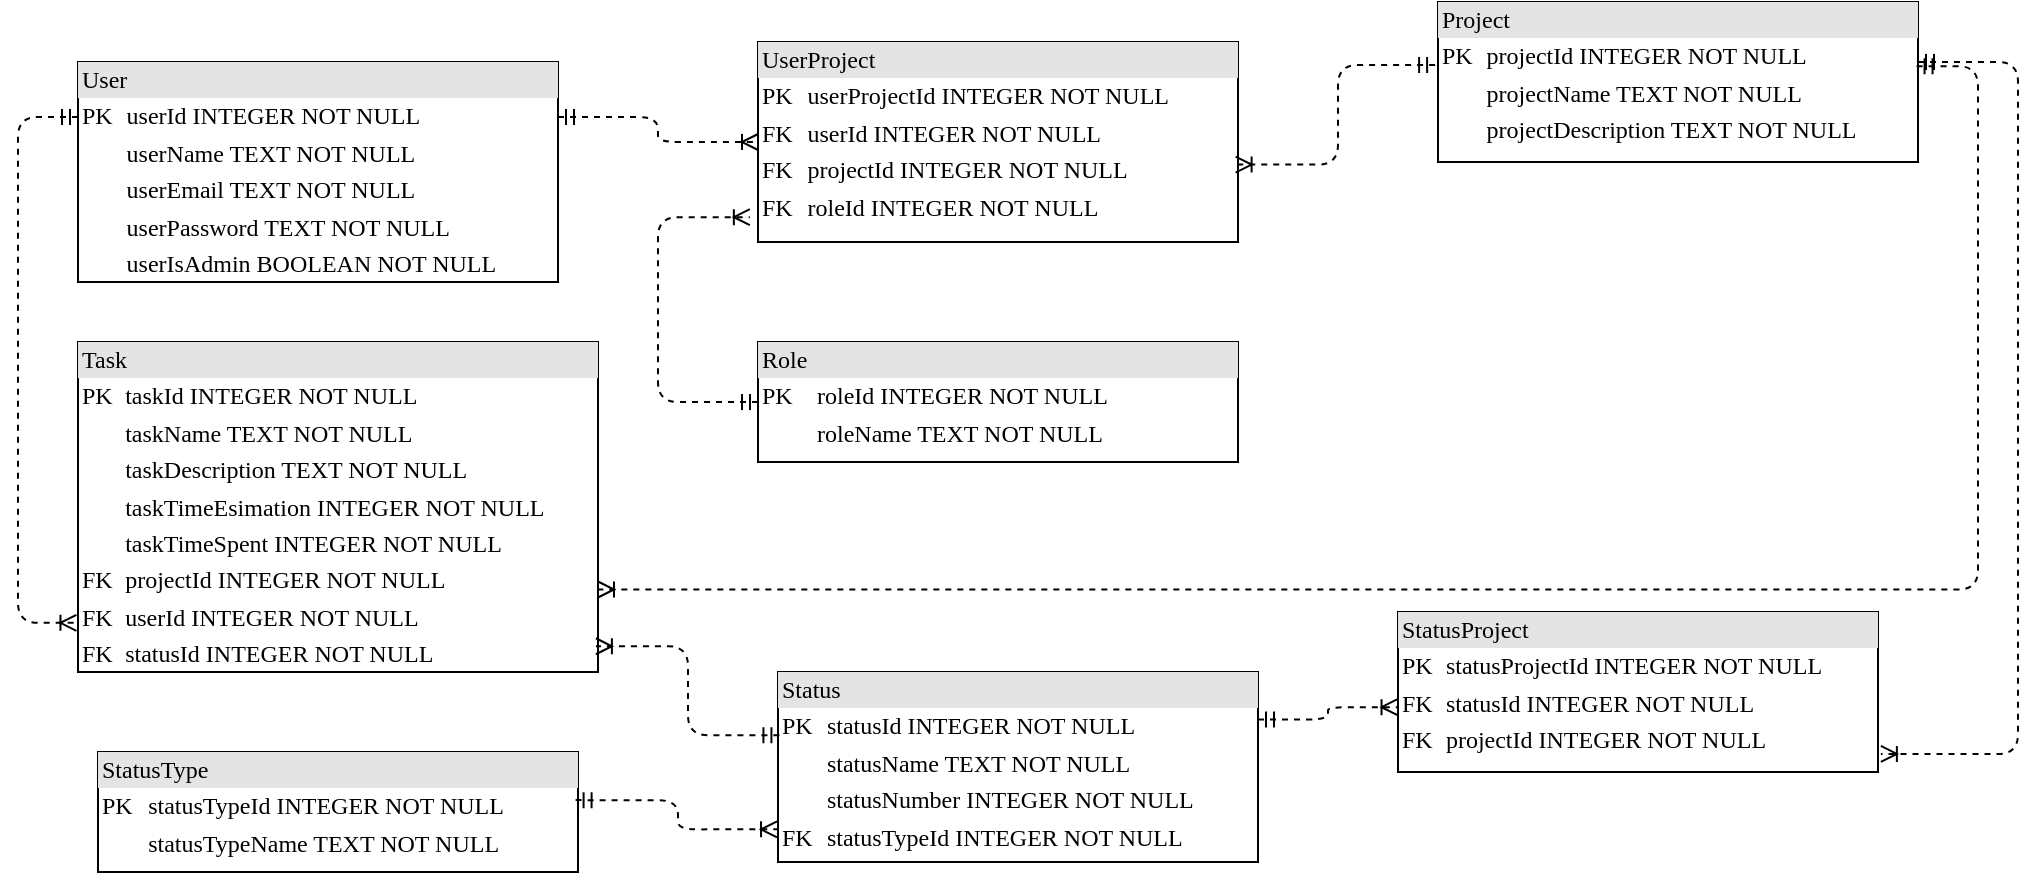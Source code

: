 <mxfile version="22.0.2" type="device">
  <diagram name="Page-1" id="2ca16b54-16f6-2749-3443-fa8db7711227">
    <mxGraphModel dx="1206" dy="809" grid="1" gridSize="10" guides="1" tooltips="1" connect="1" arrows="1" fold="1" page="1" pageScale="1" pageWidth="1100" pageHeight="850" background="none" math="0" shadow="0">
      <root>
        <mxCell id="0" />
        <mxCell id="1" parent="0" />
        <mxCell id="2ed32ef02a7f4228-2" value="&lt;div style=&quot;box-sizing: border-box ; width: 100% ; background: #e4e4e4 ; padding: 2px&quot;&gt;User&lt;/div&gt;&lt;table style=&quot;width: 100% ; font-size: 1em&quot; cellpadding=&quot;2&quot; cellspacing=&quot;0&quot;&gt;&lt;tbody&gt;&lt;tr&gt;&lt;td&gt;PK&lt;/td&gt;&lt;td&gt;userId INTEGER NOT NULL&lt;/td&gt;&lt;/tr&gt;&lt;tr&gt;&lt;td&gt;&lt;br&gt;&lt;/td&gt;&lt;td&gt;userName TEXT NOT NULL&lt;/td&gt;&lt;/tr&gt;&lt;tr&gt;&lt;td&gt;&lt;br&gt;&lt;/td&gt;&lt;td&gt;userEmail TEXT NOT NULL&lt;/td&gt;&lt;/tr&gt;&lt;tr&gt;&lt;td&gt;&lt;/td&gt;&lt;td&gt;userPassword TEXT NOT NULL&lt;/td&gt;&lt;/tr&gt;&lt;tr&gt;&lt;td&gt;&lt;br&gt;&lt;/td&gt;&lt;td&gt;userIsAdmin BOOLEAN NOT NULL&lt;br&gt;&lt;/td&gt;&lt;/tr&gt;&lt;/tbody&gt;&lt;/table&gt;" style="verticalAlign=top;align=left;overflow=fill;html=1;rounded=0;shadow=0;comic=0;labelBackgroundColor=none;strokeWidth=1;fontFamily=Verdana;fontSize=12" parent="1" vertex="1">
          <mxGeometry x="70" y="60" width="240" height="110" as="geometry" />
        </mxCell>
        <mxCell id="3Zuyfexjw9MHxoGortzV-1" value="&lt;div style=&quot;box-sizing: border-box ; width: 100% ; background: #e4e4e4 ; padding: 2px&quot;&gt;Project&lt;/div&gt;&lt;table style=&quot;width: 100% ; font-size: 1em&quot; cellpadding=&quot;2&quot; cellspacing=&quot;0&quot;&gt;&lt;tbody&gt;&lt;tr&gt;&lt;td&gt;PK&lt;/td&gt;&lt;td&gt;projectId INTEGER NOT NULL&lt;/td&gt;&lt;/tr&gt;&lt;tr&gt;&lt;td&gt;&lt;br&gt;&lt;/td&gt;&lt;td&gt;projectName TEXT NOT NULL&lt;/td&gt;&lt;/tr&gt;&lt;tr&gt;&lt;td&gt;&lt;/td&gt;&lt;td&gt;projectDescription TEXT NOT NULL&lt;/td&gt;&lt;/tr&gt;&lt;tr&gt;&lt;td&gt;&lt;br&gt;&lt;/td&gt;&lt;td&gt;&lt;br&gt;&lt;/td&gt;&lt;/tr&gt;&lt;/tbody&gt;&lt;/table&gt;" style="verticalAlign=top;align=left;overflow=fill;html=1;rounded=0;shadow=0;comic=0;labelBackgroundColor=none;strokeWidth=1;fontFamily=Verdana;fontSize=12" parent="1" vertex="1">
          <mxGeometry x="750" y="30" width="240" height="80" as="geometry" />
        </mxCell>
        <mxCell id="3Zuyfexjw9MHxoGortzV-2" value="&lt;div style=&quot;box-sizing: border-box ; width: 100% ; background: #e4e4e4 ; padding: 2px&quot;&gt;UserProject&lt;/div&gt;&lt;table style=&quot;width: 100% ; font-size: 1em&quot; cellpadding=&quot;2&quot; cellspacing=&quot;0&quot;&gt;&lt;tbody&gt;&lt;tr&gt;&lt;td&gt;PK&lt;/td&gt;&lt;td&gt;userProjectId INTEGER NOT NULL&lt;/td&gt;&lt;/tr&gt;&lt;tr&gt;&lt;td&gt;FK&lt;/td&gt;&lt;td&gt;userId INTEGER NOT NULL&lt;/td&gt;&lt;/tr&gt;&lt;tr&gt;&lt;td&gt;FK&lt;/td&gt;&lt;td&gt;projectId INTEGER NOT NULL&lt;/td&gt;&lt;/tr&gt;&lt;tr&gt;&lt;td&gt;FK&lt;br&gt;&lt;/td&gt;&lt;td&gt;roleId INTEGER NOT NULL&lt;br&gt;&lt;/td&gt;&lt;/tr&gt;&lt;/tbody&gt;&lt;/table&gt;" style="verticalAlign=top;align=left;overflow=fill;html=1;rounded=0;shadow=0;comic=0;labelBackgroundColor=none;strokeWidth=1;fontFamily=Verdana;fontSize=12" parent="1" vertex="1">
          <mxGeometry x="410" y="50" width="240" height="100" as="geometry" />
        </mxCell>
        <mxCell id="3Zuyfexjw9MHxoGortzV-3" style="edgeStyle=orthogonalEdgeStyle;html=1;dashed=1;labelBackgroundColor=none;startArrow=ERmandOne;endArrow=ERoneToMany;fontFamily=Verdana;fontSize=12;align=left;entryX=0;entryY=0.5;entryDx=0;entryDy=0;exitX=1;exitY=0.25;exitDx=0;exitDy=0;" parent="1" source="2ed32ef02a7f4228-2" target="3Zuyfexjw9MHxoGortzV-2" edge="1">
          <mxGeometry relative="1" as="geometry">
            <mxPoint x="710" y="160" as="sourcePoint" />
            <mxPoint x="840" y="145" as="targetPoint" />
          </mxGeometry>
        </mxCell>
        <mxCell id="3Zuyfexjw9MHxoGortzV-4" style="edgeStyle=orthogonalEdgeStyle;html=1;dashed=1;labelBackgroundColor=none;startArrow=ERmandOne;endArrow=ERoneToMany;fontFamily=Verdana;fontSize=12;align=left;entryX=0.995;entryY=0.613;entryDx=0;entryDy=0;exitX=-0.006;exitY=0.394;exitDx=0;exitDy=0;exitPerimeter=0;entryPerimeter=0;" parent="1" source="3Zuyfexjw9MHxoGortzV-1" target="3Zuyfexjw9MHxoGortzV-2" edge="1">
          <mxGeometry relative="1" as="geometry">
            <mxPoint x="320" y="95" as="sourcePoint" />
            <mxPoint x="460" y="110" as="targetPoint" />
          </mxGeometry>
        </mxCell>
        <mxCell id="3Zuyfexjw9MHxoGortzV-5" value="&lt;div style=&quot;box-sizing: border-box ; width: 100% ; background: #e4e4e4 ; padding: 2px&quot;&gt;Role&lt;/div&gt;&lt;table style=&quot;width: 100% ; font-size: 1em&quot; cellpadding=&quot;2&quot; cellspacing=&quot;0&quot;&gt;&lt;tbody&gt;&lt;tr&gt;&lt;td&gt;PK&lt;/td&gt;&lt;td&gt;roleId INTEGER NOT NULL&lt;/td&gt;&lt;/tr&gt;&lt;tr&gt;&lt;td&gt;&lt;br&gt;&lt;/td&gt;&lt;td&gt;roleName TEXT NOT NULL&lt;/td&gt;&lt;/tr&gt;&lt;tr&gt;&lt;td&gt;&lt;/td&gt;&lt;td&gt;&lt;/td&gt;&lt;/tr&gt;&lt;/tbody&gt;&lt;/table&gt;" style="verticalAlign=top;align=left;overflow=fill;html=1;rounded=0;shadow=0;comic=0;labelBackgroundColor=none;strokeWidth=1;fontFamily=Verdana;fontSize=12" parent="1" vertex="1">
          <mxGeometry x="410" y="200" width="240" height="60" as="geometry" />
        </mxCell>
        <mxCell id="3Zuyfexjw9MHxoGortzV-6" style="edgeStyle=orthogonalEdgeStyle;html=1;dashed=1;labelBackgroundColor=none;startArrow=ERmandOne;endArrow=ERoneToMany;fontFamily=Verdana;fontSize=12;align=left;entryX=-0.017;entryY=0.876;entryDx=0;entryDy=0;exitX=0;exitY=0.5;exitDx=0;exitDy=0;entryPerimeter=0;movable=1;resizable=1;rotatable=1;deletable=1;editable=1;locked=0;connectable=1;" parent="1" source="3Zuyfexjw9MHxoGortzV-5" target="3Zuyfexjw9MHxoGortzV-2" edge="1">
          <mxGeometry relative="1" as="geometry">
            <mxPoint x="320" y="95" as="sourcePoint" />
            <mxPoint x="420" y="110" as="targetPoint" />
            <Array as="points">
              <mxPoint x="360" y="230" />
              <mxPoint x="360" y="138" />
            </Array>
          </mxGeometry>
        </mxCell>
        <mxCell id="3Zuyfexjw9MHxoGortzV-7" value="&lt;div style=&quot;box-sizing: border-box ; width: 100% ; background: #e4e4e4 ; padding: 2px&quot;&gt;Task&lt;/div&gt;&lt;table style=&quot;width: 100% ; font-size: 1em&quot; cellpadding=&quot;2&quot; cellspacing=&quot;0&quot;&gt;&lt;tbody&gt;&lt;tr&gt;&lt;td&gt;PK&lt;/td&gt;&lt;td&gt;taskId INTEGER NOT NULL&lt;/td&gt;&lt;/tr&gt;&lt;tr&gt;&lt;td&gt;&lt;br&gt;&lt;/td&gt;&lt;td&gt;taskName TEXT NOT NULL&lt;/td&gt;&lt;/tr&gt;&lt;tr&gt;&lt;td&gt;&lt;/td&gt;&lt;td&gt;taskDescription TEXT NOT NULL&lt;br&gt;&lt;/td&gt;&lt;/tr&gt;&lt;tr&gt;&lt;td&gt;&lt;br&gt;&lt;/td&gt;&lt;td&gt;taskTimeEsimation INTEGER NOT NULL&lt;br&gt;&lt;/td&gt;&lt;/tr&gt;&lt;tr&gt;&lt;td&gt;&lt;br&gt;&lt;/td&gt;&lt;td&gt;taskTimeSpent INTEGER NOT NULL&lt;br&gt;&lt;/td&gt;&lt;/tr&gt;&lt;tr&gt;&lt;td&gt;FK&lt;/td&gt;&lt;td&gt;projectId INTEGER NOT NULL&lt;/td&gt;&lt;/tr&gt;&lt;tr&gt;&lt;td&gt;FK&lt;/td&gt;&lt;td&gt;userId INTEGER NOT NULL&lt;/td&gt;&lt;/tr&gt;&lt;tr&gt;&lt;td&gt;FK&lt;/td&gt;&lt;td&gt;statusId INTEGER NOT NULL&lt;/td&gt;&lt;/tr&gt;&lt;/tbody&gt;&lt;/table&gt;" style="verticalAlign=top;align=left;overflow=fill;html=1;rounded=0;shadow=0;comic=0;labelBackgroundColor=none;strokeWidth=1;fontFamily=Verdana;fontSize=12" parent="1" vertex="1">
          <mxGeometry x="70" y="200" width="260" height="165" as="geometry" />
        </mxCell>
        <mxCell id="3Zuyfexjw9MHxoGortzV-8" style="edgeStyle=orthogonalEdgeStyle;html=1;dashed=1;labelBackgroundColor=none;startArrow=ERmandOne;endArrow=ERoneToMany;fontFamily=Verdana;fontSize=12;align=left;entryX=-0.003;entryY=0.851;entryDx=0;entryDy=0;exitX=0;exitY=0.25;exitDx=0;exitDy=0;movable=1;resizable=1;rotatable=1;deletable=1;editable=1;locked=0;connectable=1;entryPerimeter=0;" parent="1" source="2ed32ef02a7f4228-2" target="3Zuyfexjw9MHxoGortzV-7" edge="1">
          <mxGeometry relative="1" as="geometry">
            <mxPoint x="50" y="90" as="sourcePoint" />
            <mxPoint x="100" y="406.25" as="targetPoint" />
            <Array as="points">
              <mxPoint x="40" y="88" />
              <mxPoint x="40" y="340" />
            </Array>
          </mxGeometry>
        </mxCell>
        <mxCell id="3Zuyfexjw9MHxoGortzV-11" style="edgeStyle=orthogonalEdgeStyle;html=1;dashed=1;labelBackgroundColor=none;startArrow=ERmandOne;endArrow=ERoneToMany;fontFamily=Verdana;fontSize=12;align=left;entryX=1;entryY=0.75;entryDx=0;entryDy=0;exitX=0.997;exitY=0.401;exitDx=0;exitDy=0;movable=1;resizable=1;rotatable=1;deletable=1;editable=1;locked=0;connectable=1;exitPerimeter=0;" parent="1" source="3Zuyfexjw9MHxoGortzV-1" target="3Zuyfexjw9MHxoGortzV-7" edge="1">
          <mxGeometry relative="1" as="geometry">
            <mxPoint x="390" y="330" as="sourcePoint" />
            <mxPoint x="679.19" y="350.925" as="targetPoint" />
            <Array as="points">
              <mxPoint x="1020" y="62" />
              <mxPoint x="1020" y="324" />
            </Array>
          </mxGeometry>
        </mxCell>
        <mxCell id="3Zuyfexjw9MHxoGortzV-12" value="&lt;div style=&quot;box-sizing: border-box ; width: 100% ; background: #e4e4e4 ; padding: 2px&quot;&gt;Status&lt;/div&gt;&lt;table style=&quot;width: 100% ; font-size: 1em&quot; cellpadding=&quot;2&quot; cellspacing=&quot;0&quot;&gt;&lt;tbody&gt;&lt;tr&gt;&lt;td&gt;PK&lt;/td&gt;&lt;td&gt;statusId INTEGER NOT NULL&lt;/td&gt;&lt;/tr&gt;&lt;tr&gt;&lt;td&gt;&lt;br&gt;&lt;/td&gt;&lt;td&gt;statusName TEXT NOT NULL&lt;/td&gt;&lt;/tr&gt;&lt;tr&gt;&lt;td&gt;&lt;br&gt;&lt;/td&gt;&lt;td&gt;statusNumber INTEGER NOT NULL&lt;/td&gt;&lt;/tr&gt;&lt;tr&gt;&lt;td&gt;FK&lt;/td&gt;&lt;td&gt;statusTypeId INTEGER NOT NULL&lt;/td&gt;&lt;/tr&gt;&lt;/tbody&gt;&lt;/table&gt;" style="verticalAlign=top;align=left;overflow=fill;html=1;rounded=0;shadow=0;comic=0;labelBackgroundColor=none;strokeWidth=1;fontFamily=Verdana;fontSize=12" parent="1" vertex="1">
          <mxGeometry x="420" y="365" width="240" height="95" as="geometry" />
        </mxCell>
        <mxCell id="3Zuyfexjw9MHxoGortzV-14" value="&lt;div style=&quot;box-sizing: border-box ; width: 100% ; background: #e4e4e4 ; padding: 2px&quot;&gt;StatusType&lt;/div&gt;&lt;table style=&quot;width: 100% ; font-size: 1em&quot; cellpadding=&quot;2&quot; cellspacing=&quot;0&quot;&gt;&lt;tbody&gt;&lt;tr&gt;&lt;td&gt;PK&lt;/td&gt;&lt;td&gt;statusTypeId INTEGER NOT NULL&lt;/td&gt;&lt;/tr&gt;&lt;tr&gt;&lt;td&gt;&lt;br&gt;&lt;/td&gt;&lt;td&gt;statusTypeName TEXT NOT NULL&lt;/td&gt;&lt;/tr&gt;&lt;tr&gt;&lt;td&gt;&lt;/td&gt;&lt;td&gt;&lt;/td&gt;&lt;/tr&gt;&lt;/tbody&gt;&lt;/table&gt;" style="verticalAlign=top;align=left;overflow=fill;html=1;rounded=0;shadow=0;comic=0;labelBackgroundColor=none;strokeWidth=1;fontFamily=Verdana;fontSize=12" parent="1" vertex="1">
          <mxGeometry x="80" y="405" width="240" height="60" as="geometry" />
        </mxCell>
        <mxCell id="3Zuyfexjw9MHxoGortzV-16" style="edgeStyle=orthogonalEdgeStyle;html=1;dashed=1;labelBackgroundColor=none;startArrow=ERmandOne;endArrow=ERoneToMany;fontFamily=Verdana;fontSize=12;align=left;entryX=-0.002;entryY=0.828;entryDx=0;entryDy=0;movable=1;resizable=1;rotatable=1;deletable=1;editable=1;locked=0;connectable=1;entryPerimeter=0;exitX=0.995;exitY=0.401;exitDx=0;exitDy=0;exitPerimeter=0;" parent="1" source="3Zuyfexjw9MHxoGortzV-14" target="3Zuyfexjw9MHxoGortzV-12" edge="1">
          <mxGeometry relative="1" as="geometry">
            <mxPoint x="383" y="431" as="sourcePoint" />
            <mxPoint x="530" y="258" as="targetPoint" />
          </mxGeometry>
        </mxCell>
        <mxCell id="3Zuyfexjw9MHxoGortzV-17" value="&lt;div style=&quot;box-sizing: border-box ; width: 100% ; background: #e4e4e4 ; padding: 2px&quot;&gt;StatusProject&lt;/div&gt;&lt;table style=&quot;width: 100% ; font-size: 1em&quot; cellpadding=&quot;2&quot; cellspacing=&quot;0&quot;&gt;&lt;tbody&gt;&lt;tr&gt;&lt;td&gt;PK&lt;/td&gt;&lt;td&gt;statusProjectId INTEGER NOT NULL&lt;/td&gt;&lt;/tr&gt;&lt;tr&gt;&lt;td&gt;FK&lt;/td&gt;&lt;td&gt;statusId INTEGER&amp;nbsp;NOT NULL&lt;/td&gt;&lt;/tr&gt;&lt;tr&gt;&lt;td&gt;FK&lt;/td&gt;&lt;td&gt;projectId INTEGER NOT NULL&lt;/td&gt;&lt;/tr&gt;&lt;tr&gt;&lt;td&gt;&lt;br&gt;&lt;/td&gt;&lt;td&gt;&lt;br&gt;&lt;/td&gt;&lt;/tr&gt;&lt;/tbody&gt;&lt;/table&gt;" style="verticalAlign=top;align=left;overflow=fill;html=1;rounded=0;shadow=0;comic=0;labelBackgroundColor=none;strokeWidth=1;fontFamily=Verdana;fontSize=12" parent="1" vertex="1">
          <mxGeometry x="730" y="335" width="240" height="80" as="geometry" />
        </mxCell>
        <mxCell id="3Zuyfexjw9MHxoGortzV-18" style="edgeStyle=orthogonalEdgeStyle;html=1;dashed=1;labelBackgroundColor=none;startArrow=ERmandOne;endArrow=ERoneToMany;fontFamily=Verdana;fontSize=12;align=left;entryX=-0.001;entryY=0.595;entryDx=0;entryDy=0;exitX=1;exitY=0.25;exitDx=0;exitDy=0;movable=1;resizable=1;rotatable=1;deletable=1;editable=1;locked=0;connectable=1;entryPerimeter=0;" parent="1" source="3Zuyfexjw9MHxoGortzV-12" target="3Zuyfexjw9MHxoGortzV-17" edge="1">
          <mxGeometry relative="1" as="geometry">
            <mxPoint x="390" y="435" as="sourcePoint" />
            <mxPoint x="470" y="435" as="targetPoint" />
          </mxGeometry>
        </mxCell>
        <mxCell id="3Zuyfexjw9MHxoGortzV-19" style="edgeStyle=orthogonalEdgeStyle;html=1;dashed=1;labelBackgroundColor=none;startArrow=ERmandOne;endArrow=ERoneToMany;fontFamily=Verdana;fontSize=12;align=left;entryX=1.006;entryY=0.887;entryDx=0;entryDy=0;movable=1;resizable=1;rotatable=1;deletable=1;editable=1;locked=0;connectable=1;entryPerimeter=0;" parent="1" target="3Zuyfexjw9MHxoGortzV-17" edge="1">
          <mxGeometry relative="1" as="geometry">
            <mxPoint x="990" y="60" as="sourcePoint" />
            <mxPoint x="780" y="478" as="targetPoint" />
            <Array as="points">
              <mxPoint x="990" y="60" />
              <mxPoint x="1040" y="60" />
              <mxPoint x="1040" y="406" />
            </Array>
          </mxGeometry>
        </mxCell>
        <mxCell id="3Zuyfexjw9MHxoGortzV-22" style="edgeStyle=orthogonalEdgeStyle;html=1;dashed=1;labelBackgroundColor=none;startArrow=ERmandOne;endArrow=ERoneToMany;fontFamily=Verdana;fontSize=12;align=left;exitX=0.003;exitY=0.333;exitDx=0;exitDy=0;movable=1;resizable=1;rotatable=1;deletable=1;editable=1;locked=0;connectable=1;exitPerimeter=0;entryX=0.996;entryY=0.922;entryDx=0;entryDy=0;entryPerimeter=0;" parent="1" source="3Zuyfexjw9MHxoGortzV-12" target="3Zuyfexjw9MHxoGortzV-7" edge="1">
          <mxGeometry relative="1" as="geometry">
            <mxPoint x="710" y="407" as="sourcePoint" />
            <mxPoint x="780" y="393" as="targetPoint" />
          </mxGeometry>
        </mxCell>
      </root>
    </mxGraphModel>
  </diagram>
</mxfile>
